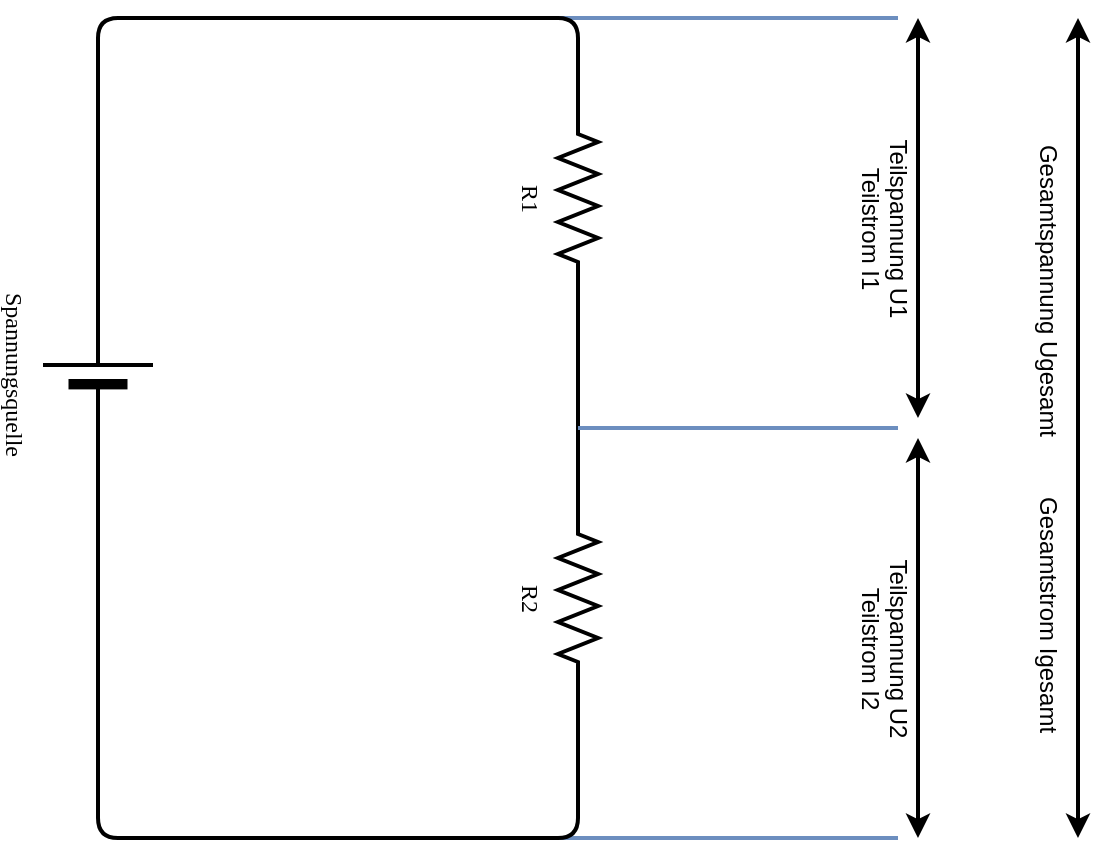 <mxfile version="11.2.8" type="device" pages="1"><diagram name="Page-1" id="7e0a89b8-554c-2b80-1dc8-d5c74ca68de4"><mxGraphModel dx="1402" dy="761" grid="1" gridSize="10" guides="1" tooltips="1" connect="1" arrows="1" fold="1" page="1" pageScale="1" pageWidth="1100" pageHeight="850" background="#ffffff" math="0" shadow="0"><root><mxCell id="0"/><mxCell id="1" parent="0"/><mxCell id="fHgu0U2PaML00G1JEBzg-9" value="" style="endArrow=none;html=1;strokeColor=#6c8ebf;strokeWidth=2;fillColor=#dae8fc;" edge="1" parent="1"><mxGeometry width="100" relative="1" as="geometry"><mxPoint x="570" y="670" as="sourcePoint"/><mxPoint x="760" y="670" as="targetPoint"/></mxGeometry></mxCell><mxCell id="fHgu0U2PaML00G1JEBzg-7" value="" style="endArrow=none;html=1;strokeColor=#6c8ebf;strokeWidth=2;fillColor=#dae8fc;" edge="1" parent="1"><mxGeometry width="100" relative="1" as="geometry"><mxPoint x="580" y="260" as="sourcePoint"/><mxPoint x="760" y="260" as="targetPoint"/></mxGeometry></mxCell><mxCell id="1cb643a89b7d889d-5" value="R1" style="verticalLabelPosition=bottom;shadow=0;dashed=0;align=center;fillColor=#ffffff;html=1;verticalAlign=top;strokeWidth=2;shape=mxgraph.electrical.resistors.resistor_2;rounded=1;comic=0;labelBackgroundColor=none;fontFamily=Verdana;fontSize=12;fontColor=#000000;rotation=90;" parent="1" vertex="1"><mxGeometry x="550" y="340" width="100" height="20" as="geometry"/></mxCell><mxCell id="1cb643a89b7d889d-6" value="R2" style="verticalLabelPosition=bottom;shadow=0;dashed=0;align=center;fillColor=#ffffff;html=1;verticalAlign=top;strokeWidth=2;shape=mxgraph.electrical.resistors.resistor_2;rounded=1;comic=0;labelBackgroundColor=none;fontFamily=Verdana;fontSize=12;fontColor=#000000;rotation=90;" parent="1" vertex="1"><mxGeometry x="550" y="540" width="100" height="20" as="geometry"/></mxCell><mxCell id="1cb643a89b7d889d-7" value="Spannungsquelle" style="verticalLabelPosition=bottom;shadow=0;dashed=0;align=center;fillColor=#000000;strokeColor=#000000;html=1;verticalAlign=top;strokeWidth=2;shape=mxgraph.electrical.miscellaneous.monocell_battery;rounded=1;comic=0;labelBackgroundColor=none;fontFamily=Verdana;fontSize=12;fontColor=#000000;flipH=1;rotation=90;" parent="1" vertex="1"><mxGeometry x="320" y="410" width="80" height="55" as="geometry"/></mxCell><mxCell id="fHgu0U2PaML00G1JEBzg-4" value="" style="endArrow=none;html=1;strokeColor=#000000;strokeWidth=2;jumpStyle=gap;exitX=1;exitY=0.5;exitDx=0;exitDy=0;exitPerimeter=0;entryX=0;entryY=0.5;entryDx=0;entryDy=0;entryPerimeter=0;" edge="1" parent="1" source="1cb643a89b7d889d-7" target="1cb643a89b7d889d-5"><mxGeometry width="100" relative="1" as="geometry"><mxPoint x="670" y="170" as="sourcePoint"/><mxPoint x="770" y="170" as="targetPoint"/><Array as="points"><mxPoint x="360" y="260"/><mxPoint x="600" y="260"/></Array></mxGeometry></mxCell><mxCell id="fHgu0U2PaML00G1JEBzg-5" value="" style="endArrow=none;html=1;strokeColor=#000000;strokeWidth=2;exitX=0;exitY=0.5;exitDx=0;exitDy=0;exitPerimeter=0;entryX=1;entryY=0.5;entryDx=0;entryDy=0;entryPerimeter=0;jumpStyle=gap;" edge="1" parent="1" source="1cb643a89b7d889d-7" target="1cb643a89b7d889d-6"><mxGeometry width="100" relative="1" as="geometry"><mxPoint x="330" y="620" as="sourcePoint"/><mxPoint x="430" y="620" as="targetPoint"/><Array as="points"><mxPoint x="360" y="670"/><mxPoint x="600" y="670"/></Array></mxGeometry></mxCell><mxCell id="fHgu0U2PaML00G1JEBzg-6" value="" style="endArrow=none;html=1;strokeColor=#000000;strokeWidth=2;exitX=1;exitY=0.5;exitDx=0;exitDy=0;exitPerimeter=0;entryX=0;entryY=0.5;entryDx=0;entryDy=0;entryPerimeter=0;jumpStyle=gap;" edge="1" parent="1" source="1cb643a89b7d889d-5" target="1cb643a89b7d889d-6"><mxGeometry width="100" relative="1" as="geometry"><mxPoint x="310" y="690" as="sourcePoint"/><mxPoint x="410" y="690" as="targetPoint"/></mxGeometry></mxCell><mxCell id="fHgu0U2PaML00G1JEBzg-8" value="" style="endArrow=none;html=1;strokeColor=#6c8ebf;strokeWidth=2;fillColor=#dae8fc;" edge="1" parent="1"><mxGeometry width="100" relative="1" as="geometry"><mxPoint x="600" y="465" as="sourcePoint"/><mxPoint x="760" y="465" as="targetPoint"/></mxGeometry></mxCell><mxCell id="fHgu0U2PaML00G1JEBzg-10" value="" style="endArrow=classic;startArrow=classic;html=1;strokeWidth=2;" edge="1" parent="1"><mxGeometry width="50" height="50" relative="1" as="geometry"><mxPoint x="770" y="460" as="sourcePoint"/><mxPoint x="770" y="260" as="targetPoint"/></mxGeometry></mxCell><mxCell id="fHgu0U2PaML00G1JEBzg-11" value="" style="endArrow=classic;startArrow=classic;html=1;strokeWidth=2;" edge="1" parent="1"><mxGeometry width="50" height="50" relative="1" as="geometry"><mxPoint x="770" y="670" as="sourcePoint"/><mxPoint x="770" y="470" as="targetPoint"/></mxGeometry></mxCell><mxCell id="fHgu0U2PaML00G1JEBzg-12" value="" style="endArrow=classic;startArrow=classic;html=1;strokeWidth=2;" edge="1" parent="1"><mxGeometry width="50" height="50" relative="1" as="geometry"><mxPoint x="850" y="670" as="sourcePoint"/><mxPoint x="850" y="260" as="targetPoint"/></mxGeometry></mxCell><mxCell id="fHgu0U2PaML00G1JEBzg-13" value="&lt;div&gt;Teilspannung U1&lt;/div&gt;&lt;div&gt;Teilstrom I1&lt;br&gt;&lt;/div&gt;" style="text;html=1;resizable=0;points=[];autosize=1;align=center;verticalAlign=top;spacingTop=-4;rotation=90;" vertex="1" parent="1"><mxGeometry x="700" y="350" width="110" height="30" as="geometry"/></mxCell><mxCell id="fHgu0U2PaML00G1JEBzg-14" value="&lt;div&gt;Teilspannung U2&lt;/div&gt;&lt;div&gt;Teilstrom I2&lt;br&gt;&lt;/div&gt;" style="text;html=1;resizable=0;points=[];autosize=1;align=center;verticalAlign=top;spacingTop=-4;rotation=90;" vertex="1" parent="1"><mxGeometry x="700" y="560" width="110" height="30" as="geometry"/></mxCell><mxCell id="fHgu0U2PaML00G1JEBzg-15" value="Gesamtspannung Ugesamt &amp;nbsp;&amp;nbsp;&amp;nbsp;&amp;nbsp;&amp;nbsp;&amp;nbsp;&amp;nbsp; Gesamtstrom Igesamt" style="text;html=1;resizable=0;points=[];autosize=1;align=center;verticalAlign=top;spacingTop=-4;rotation=90;" vertex="1" parent="1"><mxGeometry x="680" y="460" width="310" height="20" as="geometry"/></mxCell></root></mxGraphModel></diagram></mxfile>